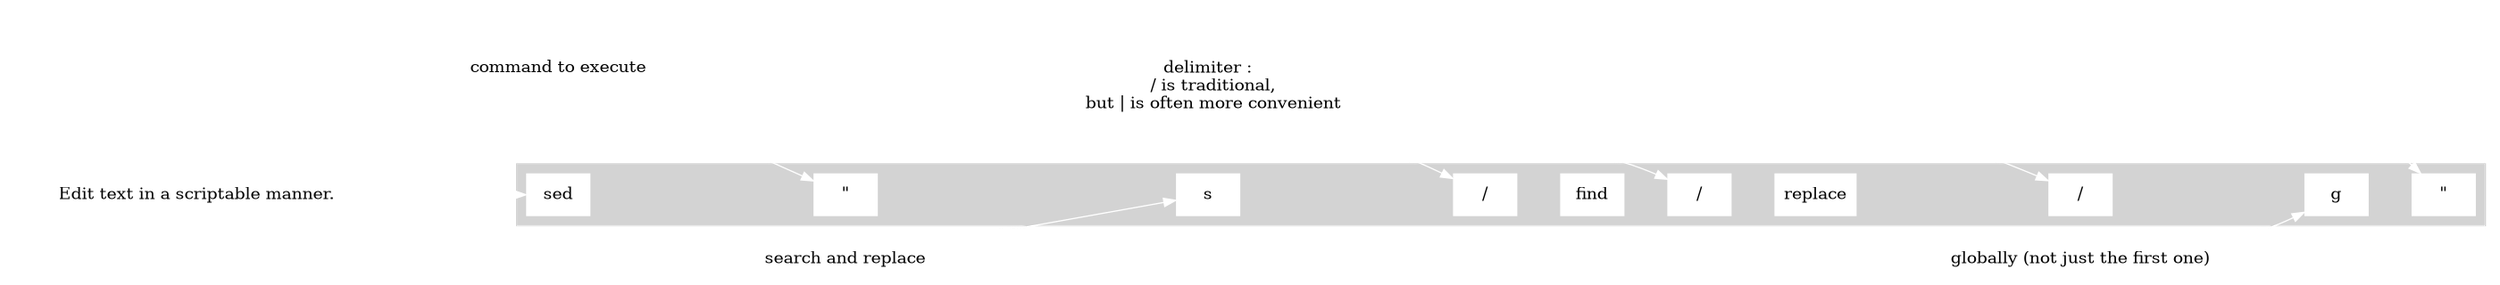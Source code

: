 @startuml
digraph G {
     
  bgcolor="transparent"
  node[style=filled color=white]
  edge[color=white]
     
     
  rankdir=LR
  subgraph cluster_sed {
  style=filled
  color=lightgray
  sed -> q1-> s -> d1 -> find -> d2 -> replace ->d3 -> g -> q2 [style=invis]
  sed [shape=none]
  q1 [shape=none label="\""]
  q2 [shape=none label="\""]
  s [shape=none]
  d1 [shape=none label="/"]
  d2 [shape=none label="/"]
  d3 [shape=none label="/"]
  g [shape=none]
  find [shape=none]
  replace [shape=none]
  }

  "Edit text in a scriptable manner." -> sed

  "command to execute" -> {q1,q2}

  "delimiter :
  / is traditional,
  but | is often more convenient
  " -> {d1,d2,d3}

  "search and replace" -> s

  "globally (not just the first one)" -> g

}

@enduml
